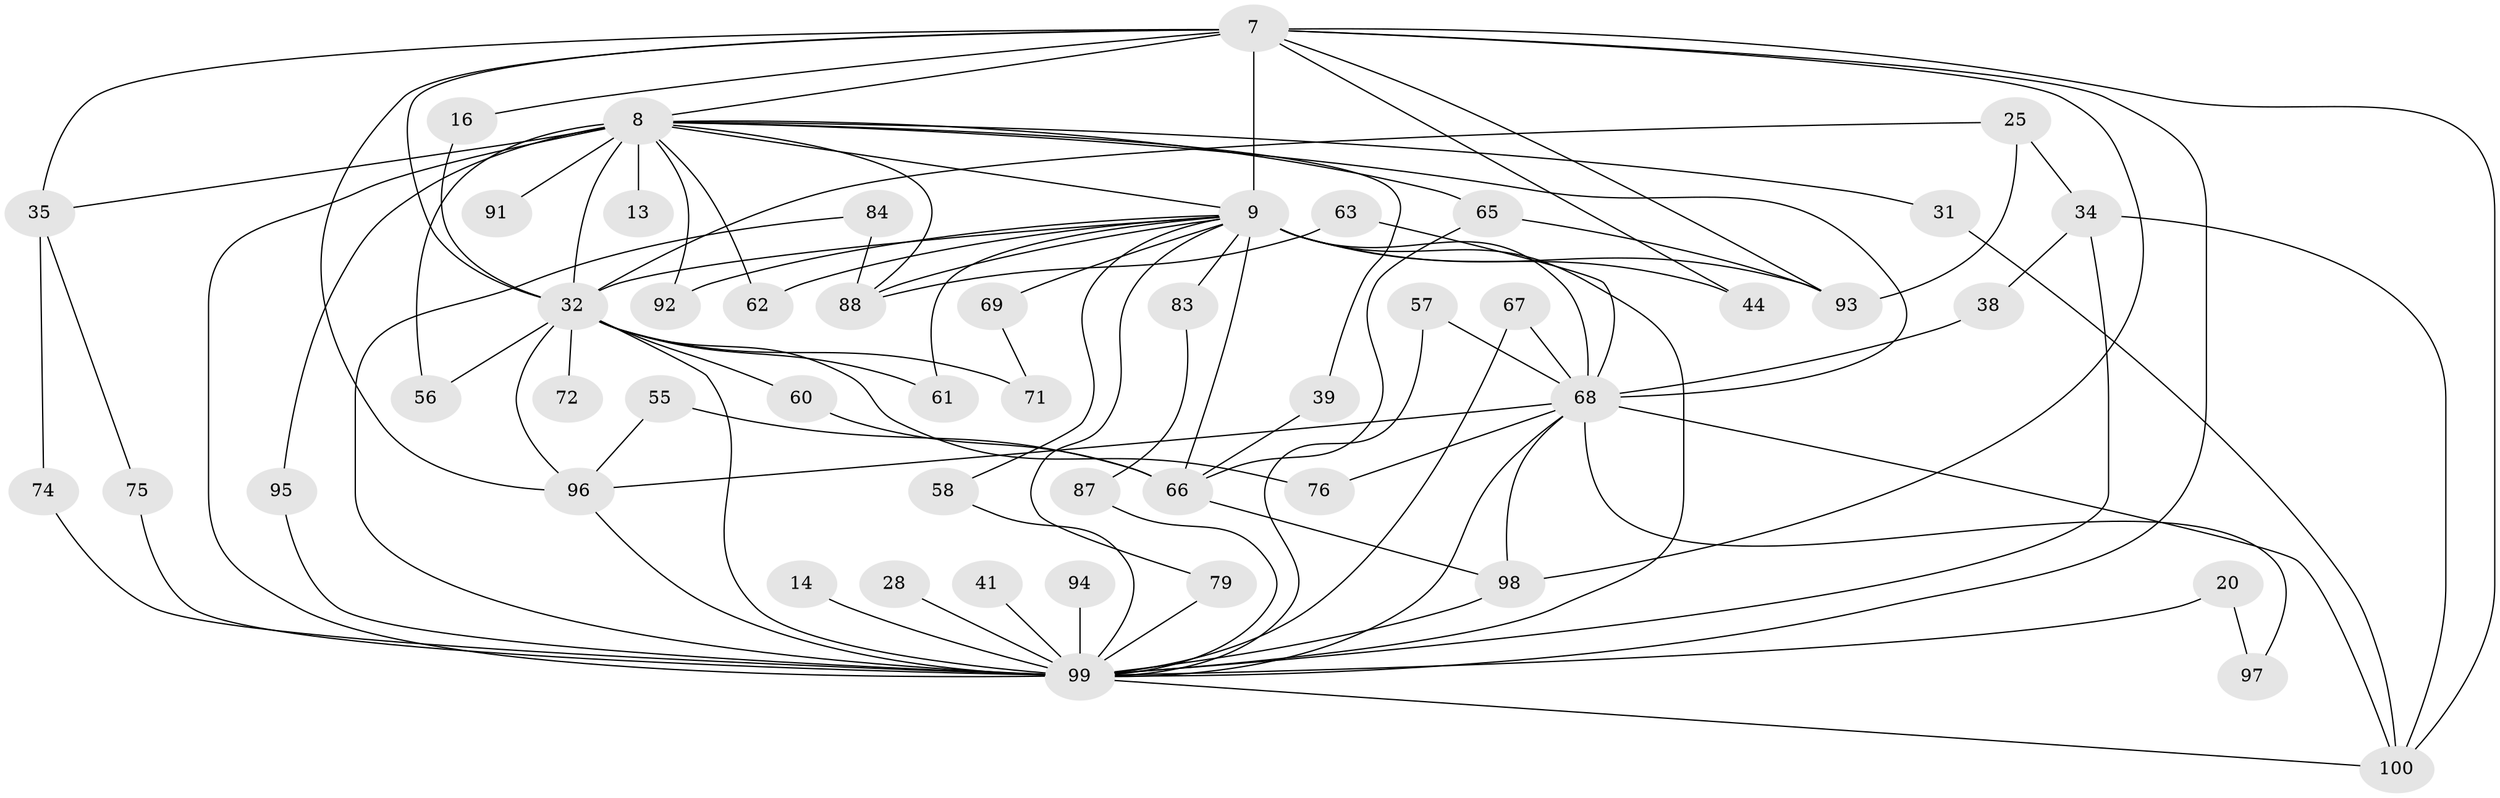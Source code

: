 // original degree distribution, {14: 0.02, 22: 0.02, 19: 0.02, 15: 0.01, 27: 0.01, 23: 0.01, 20: 0.01, 8: 0.01, 6: 0.02, 2: 0.54, 3: 0.18, 5: 0.07, 10: 0.01, 4: 0.07}
// Generated by graph-tools (version 1.1) at 2025/45/03/09/25 04:45:17]
// undirected, 50 vertices, 97 edges
graph export_dot {
graph [start="1"]
  node [color=gray90,style=filled];
  7 [super="+1"];
  8 [super="+4"];
  9 [super="+2"];
  13;
  14;
  16;
  20;
  25;
  28;
  31 [super="+26"];
  32 [super="+6"];
  34 [super="+15"];
  35 [super="+12+19"];
  38;
  39;
  41;
  44;
  55;
  56;
  57;
  58;
  60;
  61 [super="+22"];
  62;
  63;
  65 [super="+53"];
  66 [super="+11"];
  67;
  68 [super="+18+48+47+36"];
  69 [super="+40"];
  71;
  72;
  74;
  75;
  76 [super="+70"];
  79;
  83;
  84;
  87;
  88 [super="+17"];
  91;
  92;
  93 [super="+81+64"];
  94;
  95;
  96 [super="+90+45"];
  97;
  98 [super="+80"];
  99 [super="+29+85+86"];
  100 [super="+89+82"];
  7 -- 8 [weight=4];
  7 -- 9 [weight=4];
  7 -- 35 [weight=2];
  7 -- 44;
  7 -- 16;
  7 -- 96;
  7 -- 93;
  7 -- 100 [weight=2];
  7 -- 98;
  7 -- 99 [weight=7];
  7 -- 32 [weight=2];
  8 -- 9 [weight=4];
  8 -- 13 [weight=2];
  8 -- 31 [weight=3];
  8 -- 39;
  8 -- 62;
  8 -- 91 [weight=2];
  8 -- 92;
  8 -- 95;
  8 -- 99 [weight=10];
  8 -- 88 [weight=2];
  8 -- 56;
  8 -- 35 [weight=2];
  8 -- 68 [weight=2];
  8 -- 65;
  8 -- 32 [weight=2];
  9 -- 44;
  9 -- 62;
  9 -- 68 [weight=5];
  9 -- 69 [weight=2];
  9 -- 83 [weight=2];
  9 -- 66 [weight=3];
  9 -- 79;
  9 -- 92;
  9 -- 58;
  9 -- 61;
  9 -- 88;
  9 -- 93 [weight=3];
  9 -- 99 [weight=9];
  9 -- 32 [weight=2];
  14 -- 99 [weight=3];
  16 -- 32;
  20 -- 97;
  20 -- 99 [weight=2];
  25 -- 34;
  25 -- 93;
  25 -- 32;
  28 -- 99;
  31 -- 100;
  32 -- 99 [weight=7];
  32 -- 96 [weight=2];
  32 -- 71;
  32 -- 72;
  32 -- 76 [weight=3];
  32 -- 56;
  32 -- 60;
  32 -- 61;
  34 -- 38;
  34 -- 100;
  34 -- 99 [weight=3];
  35 -- 74;
  35 -- 75;
  38 -- 68;
  39 -- 66;
  41 -- 99 [weight=2];
  55 -- 66;
  55 -- 96;
  57 -- 68;
  57 -- 99;
  58 -- 99;
  60 -- 66;
  63 -- 88;
  63 -- 68;
  65 -- 66;
  65 -- 93;
  66 -- 98;
  67 -- 68;
  67 -- 99;
  68 -- 76;
  68 -- 96;
  68 -- 97;
  68 -- 100 [weight=2];
  68 -- 98;
  68 -- 99;
  69 -- 71;
  74 -- 99;
  75 -- 99;
  79 -- 99;
  83 -- 87;
  84 -- 88;
  84 -- 99;
  87 -- 99;
  94 -- 99 [weight=2];
  95 -- 99;
  96 -- 99;
  98 -- 99;
  99 -- 100;
}
